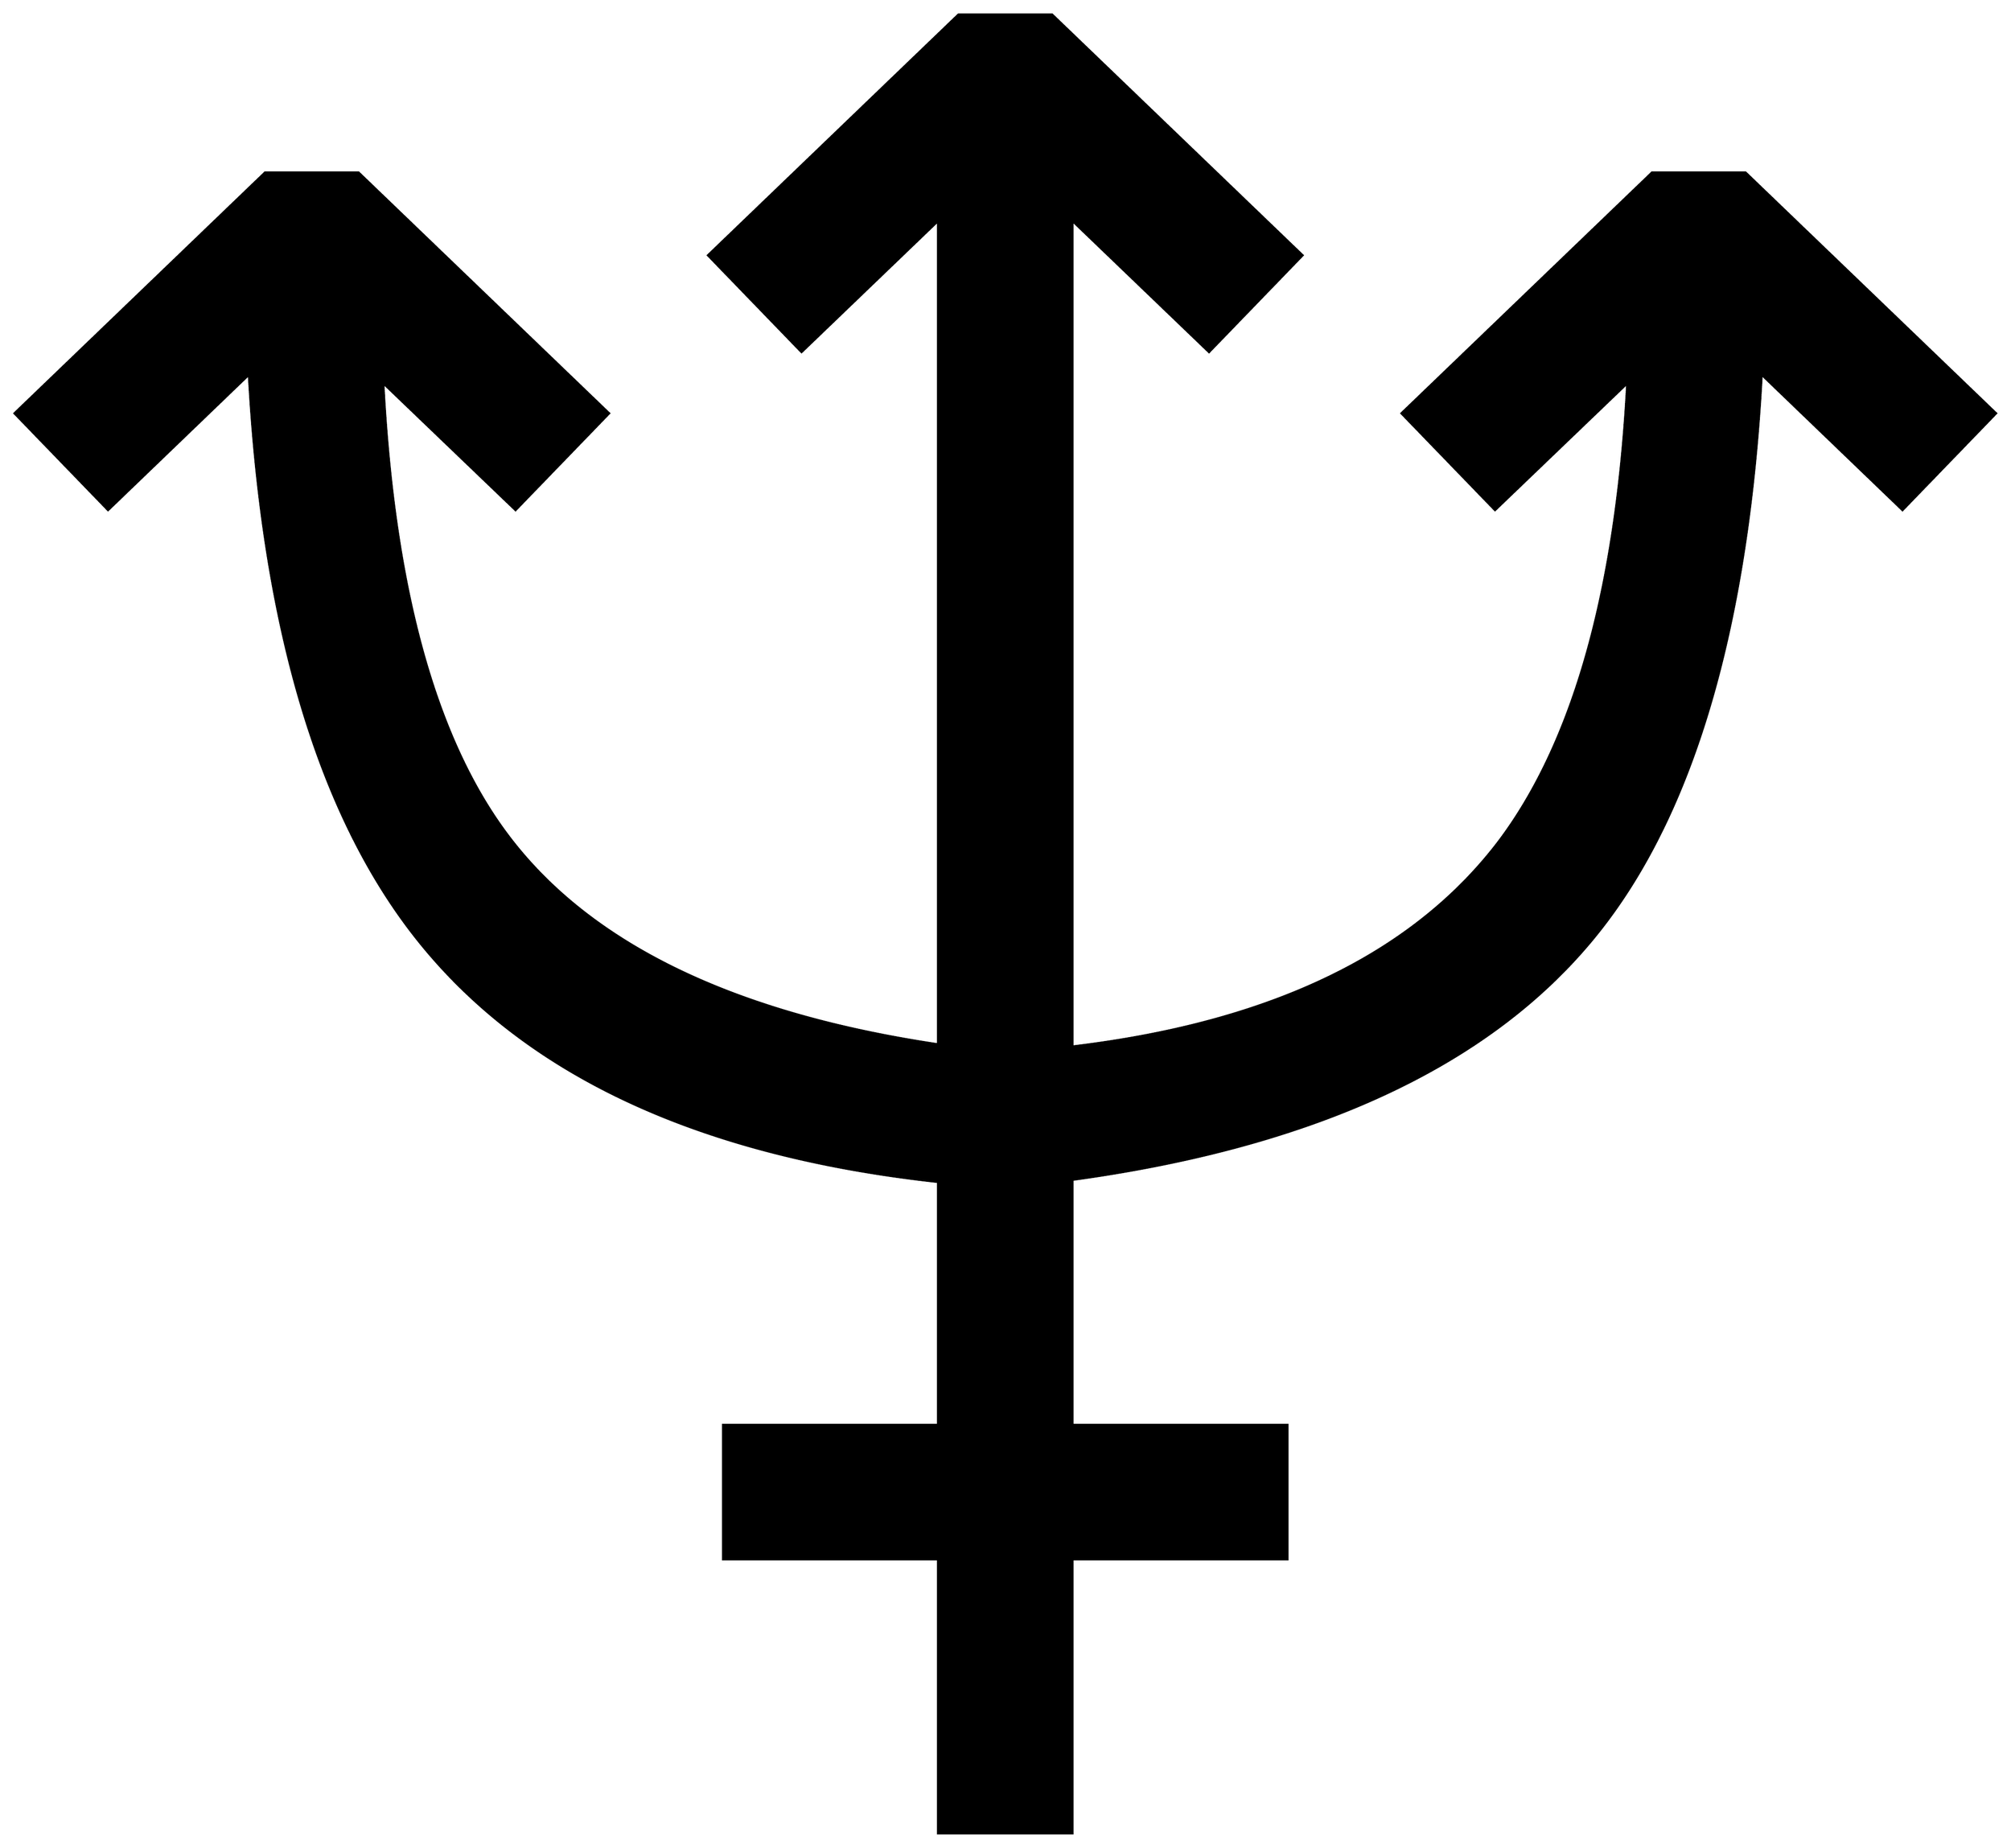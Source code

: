 


\begin{tikzpicture}[y=0.80pt, x=0.80pt, yscale=-1.0, xscale=1.0, inner sep=0pt, outer sep=0pt]
\begin{scope}[shift={(100.0,1770.0)},nonzero rule]
  \path[draw=.,fill=.,line width=1.600pt] (1893.0,-1121.0) --
    (1806.0,-1031.0) -- (1675.0,-1157.0) .. controls
    (1662.333,-921.667) and (1611.333,-748.333) .. (1522.0,-637.0) ..
    controls (1424.667,-515.667) and (1262.0,-439.333) ..
    (1034.0,-408.0) -- (1034.0,-180.0) -- (1234.0,-180.0) --
    (1234.0,-55.0) -- (1034.0,-55.0) -- (1034.0,200.0) --
    (909.0,200.0) -- (909.0,-55.0) -- (709.0,-55.0) --
    (709.0,-180.0) -- (909.0,-180.0) -- (909.0,-406.0) ..
    controls (684.333,-430.667) and (522.0,-507.0) .. (422.0,-635.0)
    .. controls (332.0,-750.333) and (280.667,-924.333) ..
    (268.0,-1157.0) -- (137.0,-1031.0) -- (50.0,-1121.0) --
    (283.0,-1345.0) -- (370.0,-1345.0) -- (603.0,-1121.0) --
    (516.0,-1031.0) -- (393.0,-1149.0) .. controls
    (403.0,-954.333) and (443.0,-812.333) .. (513.0,-723.0) ..
    controls (589.667,-625.0) and (721.667,-562.0) .. (909.0,-534.0)
    -- (909.0,-1300.0) -- (782.0,-1178.0) -- (695.0,-1268.0) --
    (928.0,-1492.0) -- (1015.0,-1492.0) -- (1248.0,-1268.0) --
    (1161.0,-1178.0) -- (1034.0,-1300.0) -- (1034.0,-532.0) ..
    controls (1218.0,-554.0) and (1350.0,-617.333) ..
    (1430.0,-722.0) .. controls (1500.0,-814.667) and
    (1540.0,-957.0) .. (1550.0,-1149.0) -- (1427.0,-1031.0) --
    (1340.0,-1121.0) -- (1573.0,-1345.0) -- (1660.0,-1345.0) --
    (1893.0,-1121.0) -- cycle;
\end{scope}

\end{tikzpicture}

